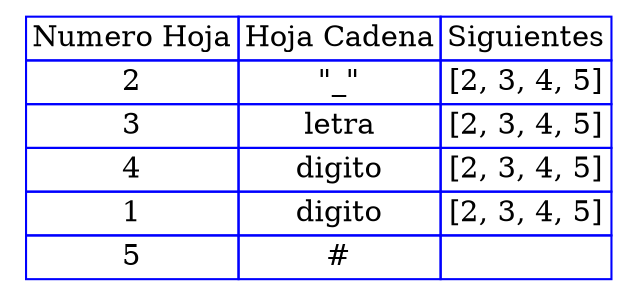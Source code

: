 digraph {

  tbl [

    shape=plaintext
    label=<
      <table border='0' cellborder='1' color='blue' cellspacing='0'>
        <tr><td>Numero Hoja</td><td>Hoja Cadena</td><td>Siguientes</td></tr><tr><td>2</td><td>"_"</td><td>[2, 3, 4, 5]</td></tr><tr><td>3</td><td>letra</td><td>[2, 3, 4, 5]</td></tr><tr><td>4</td><td>digito</td><td>[2, 3, 4, 5]</td></tr><tr><td>1</td><td>digito</td><td>[2, 3, 4, 5]</td></tr><tr><td>5</td><td>#</td><td></td></tr>

      </table>

    >];

}
